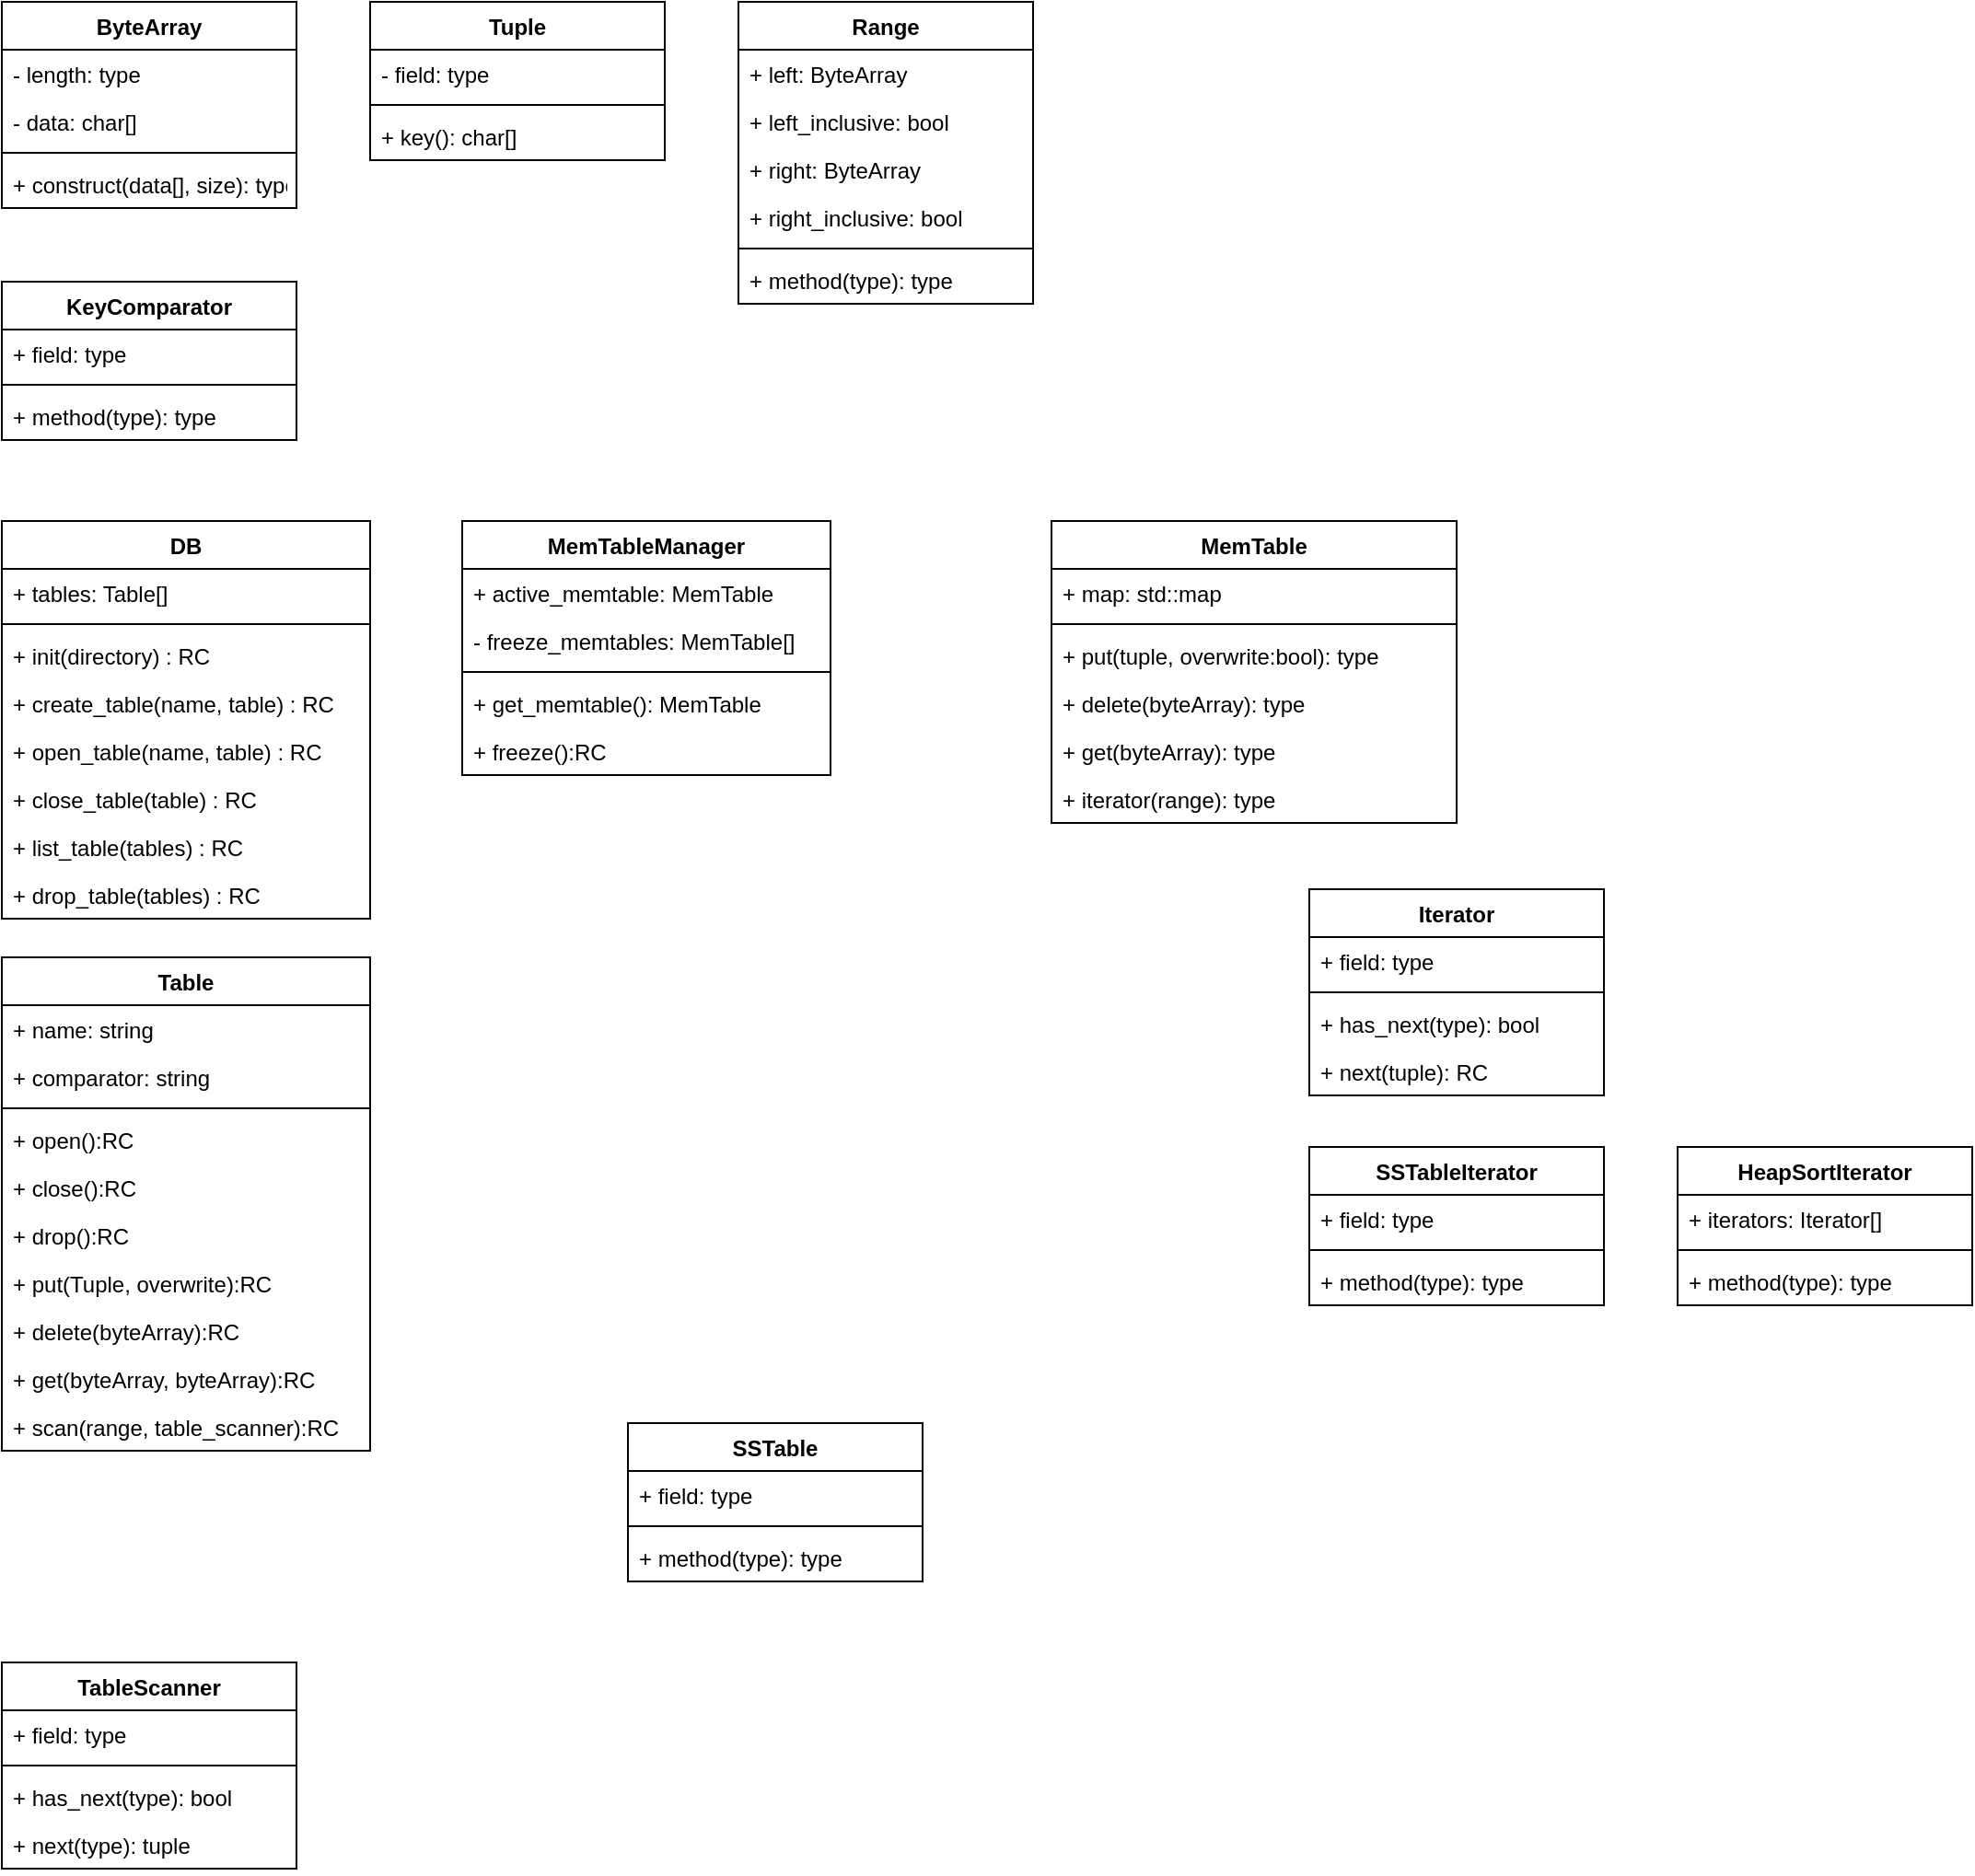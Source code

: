 <mxfile version="20.0.1" type="github">
  <diagram id="pwMkIPsvEDprH6fOzJRd" name="Page-1">
    <mxGraphModel dx="946" dy="526" grid="1" gridSize="10" guides="1" tooltips="1" connect="1" arrows="1" fold="1" page="1" pageScale="1" pageWidth="827" pageHeight="1169" math="0" shadow="0">
      <root>
        <mxCell id="0" />
        <mxCell id="1" parent="0" />
        <mxCell id="FWcOqxGEiupWC6EX7OL3-1" value="DB" style="swimlane;fontStyle=1;align=center;verticalAlign=top;childLayout=stackLayout;horizontal=1;startSize=26;horizontalStack=0;resizeParent=1;resizeParentMax=0;resizeLast=0;collapsible=1;marginBottom=0;" vertex="1" parent="1">
          <mxGeometry x="90" y="320" width="200" height="216" as="geometry" />
        </mxCell>
        <mxCell id="FWcOqxGEiupWC6EX7OL3-2" value="+ tables: Table[]" style="text;strokeColor=none;fillColor=none;align=left;verticalAlign=top;spacingLeft=4;spacingRight=4;overflow=hidden;rotatable=0;points=[[0,0.5],[1,0.5]];portConstraint=eastwest;" vertex="1" parent="FWcOqxGEiupWC6EX7OL3-1">
          <mxGeometry y="26" width="200" height="26" as="geometry" />
        </mxCell>
        <mxCell id="FWcOqxGEiupWC6EX7OL3-3" value="" style="line;strokeWidth=1;fillColor=none;align=left;verticalAlign=middle;spacingTop=-1;spacingLeft=3;spacingRight=3;rotatable=0;labelPosition=right;points=[];portConstraint=eastwest;" vertex="1" parent="FWcOqxGEiupWC6EX7OL3-1">
          <mxGeometry y="52" width="200" height="8" as="geometry" />
        </mxCell>
        <mxCell id="FWcOqxGEiupWC6EX7OL3-4" value="+ init(directory) : RC" style="text;strokeColor=none;fillColor=none;align=left;verticalAlign=top;spacingLeft=4;spacingRight=4;overflow=hidden;rotatable=0;points=[[0,0.5],[1,0.5]];portConstraint=eastwest;" vertex="1" parent="FWcOqxGEiupWC6EX7OL3-1">
          <mxGeometry y="60" width="200" height="26" as="geometry" />
        </mxCell>
        <mxCell id="FWcOqxGEiupWC6EX7OL3-5" value="+ create_table(name, table) : RC" style="text;strokeColor=none;fillColor=none;align=left;verticalAlign=top;spacingLeft=4;spacingRight=4;overflow=hidden;rotatable=0;points=[[0,0.5],[1,0.5]];portConstraint=eastwest;" vertex="1" parent="FWcOqxGEiupWC6EX7OL3-1">
          <mxGeometry y="86" width="200" height="26" as="geometry" />
        </mxCell>
        <mxCell id="FWcOqxGEiupWC6EX7OL3-6" value="+ open_table(name, table) : RC" style="text;strokeColor=none;fillColor=none;align=left;verticalAlign=top;spacingLeft=4;spacingRight=4;overflow=hidden;rotatable=0;points=[[0,0.5],[1,0.5]];portConstraint=eastwest;" vertex="1" parent="FWcOqxGEiupWC6EX7OL3-1">
          <mxGeometry y="112" width="200" height="26" as="geometry" />
        </mxCell>
        <mxCell id="FWcOqxGEiupWC6EX7OL3-7" value="+ close_table(table) : RC" style="text;strokeColor=none;fillColor=none;align=left;verticalAlign=top;spacingLeft=4;spacingRight=4;overflow=hidden;rotatable=0;points=[[0,0.5],[1,0.5]];portConstraint=eastwest;" vertex="1" parent="FWcOqxGEiupWC6EX7OL3-1">
          <mxGeometry y="138" width="200" height="26" as="geometry" />
        </mxCell>
        <mxCell id="FWcOqxGEiupWC6EX7OL3-8" value="+ list_table(tables) : RC" style="text;strokeColor=none;fillColor=none;align=left;verticalAlign=top;spacingLeft=4;spacingRight=4;overflow=hidden;rotatable=0;points=[[0,0.5],[1,0.5]];portConstraint=eastwest;" vertex="1" parent="FWcOqxGEiupWC6EX7OL3-1">
          <mxGeometry y="164" width="200" height="26" as="geometry" />
        </mxCell>
        <mxCell id="FWcOqxGEiupWC6EX7OL3-9" value="+ drop_table(tables) : RC" style="text;strokeColor=none;fillColor=none;align=left;verticalAlign=top;spacingLeft=4;spacingRight=4;overflow=hidden;rotatable=0;points=[[0,0.5],[1,0.5]];portConstraint=eastwest;" vertex="1" parent="FWcOqxGEiupWC6EX7OL3-1">
          <mxGeometry y="190" width="200" height="26" as="geometry" />
        </mxCell>
        <mxCell id="FWcOqxGEiupWC6EX7OL3-10" value="Table" style="swimlane;fontStyle=1;align=center;verticalAlign=top;childLayout=stackLayout;horizontal=1;startSize=26;horizontalStack=0;resizeParent=1;resizeParentMax=0;resizeLast=0;collapsible=1;marginBottom=0;" vertex="1" parent="1">
          <mxGeometry x="90" y="557" width="200" height="268" as="geometry" />
        </mxCell>
        <mxCell id="FWcOqxGEiupWC6EX7OL3-11" value="+ name: string" style="text;strokeColor=none;fillColor=none;align=left;verticalAlign=top;spacingLeft=4;spacingRight=4;overflow=hidden;rotatable=0;points=[[0,0.5],[1,0.5]];portConstraint=eastwest;" vertex="1" parent="FWcOqxGEiupWC6EX7OL3-10">
          <mxGeometry y="26" width="200" height="26" as="geometry" />
        </mxCell>
        <mxCell id="FWcOqxGEiupWC6EX7OL3-12" value="+ comparator: string" style="text;strokeColor=none;fillColor=none;align=left;verticalAlign=top;spacingLeft=4;spacingRight=4;overflow=hidden;rotatable=0;points=[[0,0.5],[1,0.5]];portConstraint=eastwest;" vertex="1" parent="FWcOqxGEiupWC6EX7OL3-10">
          <mxGeometry y="52" width="200" height="26" as="geometry" />
        </mxCell>
        <mxCell id="FWcOqxGEiupWC6EX7OL3-13" value="" style="line;strokeWidth=1;fillColor=none;align=left;verticalAlign=middle;spacingTop=-1;spacingLeft=3;spacingRight=3;rotatable=0;labelPosition=right;points=[];portConstraint=eastwest;" vertex="1" parent="FWcOqxGEiupWC6EX7OL3-10">
          <mxGeometry y="78" width="200" height="8" as="geometry" />
        </mxCell>
        <mxCell id="FWcOqxGEiupWC6EX7OL3-14" value="+ open():RC" style="text;strokeColor=none;fillColor=none;align=left;verticalAlign=top;spacingLeft=4;spacingRight=4;overflow=hidden;rotatable=0;points=[[0,0.5],[1,0.5]];portConstraint=eastwest;" vertex="1" parent="FWcOqxGEiupWC6EX7OL3-10">
          <mxGeometry y="86" width="200" height="26" as="geometry" />
        </mxCell>
        <mxCell id="FWcOqxGEiupWC6EX7OL3-15" value="+ close():RC" style="text;strokeColor=none;fillColor=none;align=left;verticalAlign=top;spacingLeft=4;spacingRight=4;overflow=hidden;rotatable=0;points=[[0,0.5],[1,0.5]];portConstraint=eastwest;" vertex="1" parent="FWcOqxGEiupWC6EX7OL3-10">
          <mxGeometry y="112" width="200" height="26" as="geometry" />
        </mxCell>
        <mxCell id="FWcOqxGEiupWC6EX7OL3-16" value="+ drop():RC" style="text;strokeColor=none;fillColor=none;align=left;verticalAlign=top;spacingLeft=4;spacingRight=4;overflow=hidden;rotatable=0;points=[[0,0.5],[1,0.5]];portConstraint=eastwest;" vertex="1" parent="FWcOqxGEiupWC6EX7OL3-10">
          <mxGeometry y="138" width="200" height="26" as="geometry" />
        </mxCell>
        <mxCell id="FWcOqxGEiupWC6EX7OL3-17" value="+ put(Tuple, overwrite):RC" style="text;strokeColor=none;fillColor=none;align=left;verticalAlign=top;spacingLeft=4;spacingRight=4;overflow=hidden;rotatable=0;points=[[0,0.5],[1,0.5]];portConstraint=eastwest;" vertex="1" parent="FWcOqxGEiupWC6EX7OL3-10">
          <mxGeometry y="164" width="200" height="26" as="geometry" />
        </mxCell>
        <mxCell id="FWcOqxGEiupWC6EX7OL3-18" value="+ delete(byteArray):RC" style="text;strokeColor=none;fillColor=none;align=left;verticalAlign=top;spacingLeft=4;spacingRight=4;overflow=hidden;rotatable=0;points=[[0,0.5],[1,0.5]];portConstraint=eastwest;" vertex="1" parent="FWcOqxGEiupWC6EX7OL3-10">
          <mxGeometry y="190" width="200" height="26" as="geometry" />
        </mxCell>
        <mxCell id="FWcOqxGEiupWC6EX7OL3-19" value="+ get(byteArray, byteArray):RC" style="text;strokeColor=none;fillColor=none;align=left;verticalAlign=top;spacingLeft=4;spacingRight=4;overflow=hidden;rotatable=0;points=[[0,0.5],[1,0.5]];portConstraint=eastwest;" vertex="1" parent="FWcOqxGEiupWC6EX7OL3-10">
          <mxGeometry y="216" width="200" height="26" as="geometry" />
        </mxCell>
        <mxCell id="FWcOqxGEiupWC6EX7OL3-20" value="+ scan(range, table_scanner):RC" style="text;strokeColor=none;fillColor=none;align=left;verticalAlign=top;spacingLeft=4;spacingRight=4;overflow=hidden;rotatable=0;points=[[0,0.5],[1,0.5]];portConstraint=eastwest;" vertex="1" parent="FWcOqxGEiupWC6EX7OL3-10">
          <mxGeometry y="242" width="200" height="26" as="geometry" />
        </mxCell>
        <mxCell id="FWcOqxGEiupWC6EX7OL3-21" value="Tuple" style="swimlane;fontStyle=1;align=center;verticalAlign=top;childLayout=stackLayout;horizontal=1;startSize=26;horizontalStack=0;resizeParent=1;resizeParentMax=0;resizeLast=0;collapsible=1;marginBottom=0;" vertex="1" parent="1">
          <mxGeometry x="290" y="38" width="160" height="86" as="geometry" />
        </mxCell>
        <mxCell id="FWcOqxGEiupWC6EX7OL3-22" value="- field: type" style="text;strokeColor=none;fillColor=none;align=left;verticalAlign=top;spacingLeft=4;spacingRight=4;overflow=hidden;rotatable=0;points=[[0,0.5],[1,0.5]];portConstraint=eastwest;" vertex="1" parent="FWcOqxGEiupWC6EX7OL3-21">
          <mxGeometry y="26" width="160" height="26" as="geometry" />
        </mxCell>
        <mxCell id="FWcOqxGEiupWC6EX7OL3-23" value="" style="line;strokeWidth=1;fillColor=none;align=left;verticalAlign=middle;spacingTop=-1;spacingLeft=3;spacingRight=3;rotatable=0;labelPosition=right;points=[];portConstraint=eastwest;" vertex="1" parent="FWcOqxGEiupWC6EX7OL3-21">
          <mxGeometry y="52" width="160" height="8" as="geometry" />
        </mxCell>
        <mxCell id="FWcOqxGEiupWC6EX7OL3-24" value="+ key(): char[]" style="text;strokeColor=none;fillColor=none;align=left;verticalAlign=top;spacingLeft=4;spacingRight=4;overflow=hidden;rotatable=0;points=[[0,0.5],[1,0.5]];portConstraint=eastwest;" vertex="1" parent="FWcOqxGEiupWC6EX7OL3-21">
          <mxGeometry y="60" width="160" height="26" as="geometry" />
        </mxCell>
        <mxCell id="FWcOqxGEiupWC6EX7OL3-25" value="ByteArray" style="swimlane;fontStyle=1;align=center;verticalAlign=top;childLayout=stackLayout;horizontal=1;startSize=26;horizontalStack=0;resizeParent=1;resizeParentMax=0;resizeLast=0;collapsible=1;marginBottom=0;" vertex="1" parent="1">
          <mxGeometry x="90" y="38" width="160" height="112" as="geometry" />
        </mxCell>
        <mxCell id="FWcOqxGEiupWC6EX7OL3-26" value="- length: type" style="text;strokeColor=none;fillColor=none;align=left;verticalAlign=top;spacingLeft=4;spacingRight=4;overflow=hidden;rotatable=0;points=[[0,0.5],[1,0.5]];portConstraint=eastwest;" vertex="1" parent="FWcOqxGEiupWC6EX7OL3-25">
          <mxGeometry y="26" width="160" height="26" as="geometry" />
        </mxCell>
        <mxCell id="FWcOqxGEiupWC6EX7OL3-27" value="- data: char[]" style="text;strokeColor=none;fillColor=none;align=left;verticalAlign=top;spacingLeft=4;spacingRight=4;overflow=hidden;rotatable=0;points=[[0,0.5],[1,0.5]];portConstraint=eastwest;" vertex="1" parent="FWcOqxGEiupWC6EX7OL3-25">
          <mxGeometry y="52" width="160" height="26" as="geometry" />
        </mxCell>
        <mxCell id="FWcOqxGEiupWC6EX7OL3-28" value="" style="line;strokeWidth=1;fillColor=none;align=left;verticalAlign=middle;spacingTop=-1;spacingLeft=3;spacingRight=3;rotatable=0;labelPosition=right;points=[];portConstraint=eastwest;" vertex="1" parent="FWcOqxGEiupWC6EX7OL3-25">
          <mxGeometry y="78" width="160" height="8" as="geometry" />
        </mxCell>
        <mxCell id="FWcOqxGEiupWC6EX7OL3-29" value="+ construct(data[], size): type" style="text;strokeColor=none;fillColor=none;align=left;verticalAlign=top;spacingLeft=4;spacingRight=4;overflow=hidden;rotatable=0;points=[[0,0.5],[1,0.5]];portConstraint=eastwest;" vertex="1" parent="FWcOqxGEiupWC6EX7OL3-25">
          <mxGeometry y="86" width="160" height="26" as="geometry" />
        </mxCell>
        <mxCell id="FWcOqxGEiupWC6EX7OL3-30" value="Iterator" style="swimlane;fontStyle=1;align=center;verticalAlign=top;childLayout=stackLayout;horizontal=1;startSize=26;horizontalStack=0;resizeParent=1;resizeParentMax=0;resizeLast=0;collapsible=1;marginBottom=0;" vertex="1" parent="1">
          <mxGeometry x="800" y="520" width="160" height="112" as="geometry" />
        </mxCell>
        <mxCell id="FWcOqxGEiupWC6EX7OL3-31" value="+ field: type" style="text;strokeColor=none;fillColor=none;align=left;verticalAlign=top;spacingLeft=4;spacingRight=4;overflow=hidden;rotatable=0;points=[[0,0.5],[1,0.5]];portConstraint=eastwest;" vertex="1" parent="FWcOqxGEiupWC6EX7OL3-30">
          <mxGeometry y="26" width="160" height="26" as="geometry" />
        </mxCell>
        <mxCell id="FWcOqxGEiupWC6EX7OL3-32" value="" style="line;strokeWidth=1;fillColor=none;align=left;verticalAlign=middle;spacingTop=-1;spacingLeft=3;spacingRight=3;rotatable=0;labelPosition=right;points=[];portConstraint=eastwest;" vertex="1" parent="FWcOqxGEiupWC6EX7OL3-30">
          <mxGeometry y="52" width="160" height="8" as="geometry" />
        </mxCell>
        <mxCell id="FWcOqxGEiupWC6EX7OL3-33" value="+ has_next(type): bool" style="text;strokeColor=none;fillColor=none;align=left;verticalAlign=top;spacingLeft=4;spacingRight=4;overflow=hidden;rotatable=0;points=[[0,0.5],[1,0.5]];portConstraint=eastwest;" vertex="1" parent="FWcOqxGEiupWC6EX7OL3-30">
          <mxGeometry y="60" width="160" height="26" as="geometry" />
        </mxCell>
        <mxCell id="FWcOqxGEiupWC6EX7OL3-34" value="+ next(tuple): RC" style="text;strokeColor=none;fillColor=none;align=left;verticalAlign=top;spacingLeft=4;spacingRight=4;overflow=hidden;rotatable=0;points=[[0,0.5],[1,0.5]];portConstraint=eastwest;" vertex="1" parent="FWcOqxGEiupWC6EX7OL3-30">
          <mxGeometry y="86" width="160" height="26" as="geometry" />
        </mxCell>
        <mxCell id="FWcOqxGEiupWC6EX7OL3-35" value="TableScanner" style="swimlane;fontStyle=1;align=center;verticalAlign=top;childLayout=stackLayout;horizontal=1;startSize=26;horizontalStack=0;resizeParent=1;resizeParentMax=0;resizeLast=0;collapsible=1;marginBottom=0;" vertex="1" parent="1">
          <mxGeometry x="90" y="940" width="160" height="112" as="geometry" />
        </mxCell>
        <mxCell id="FWcOqxGEiupWC6EX7OL3-36" value="+ field: type" style="text;strokeColor=none;fillColor=none;align=left;verticalAlign=top;spacingLeft=4;spacingRight=4;overflow=hidden;rotatable=0;points=[[0,0.5],[1,0.5]];portConstraint=eastwest;" vertex="1" parent="FWcOqxGEiupWC6EX7OL3-35">
          <mxGeometry y="26" width="160" height="26" as="geometry" />
        </mxCell>
        <mxCell id="FWcOqxGEiupWC6EX7OL3-37" value="" style="line;strokeWidth=1;fillColor=none;align=left;verticalAlign=middle;spacingTop=-1;spacingLeft=3;spacingRight=3;rotatable=0;labelPosition=right;points=[];portConstraint=eastwest;" vertex="1" parent="FWcOqxGEiupWC6EX7OL3-35">
          <mxGeometry y="52" width="160" height="8" as="geometry" />
        </mxCell>
        <mxCell id="FWcOqxGEiupWC6EX7OL3-38" value="+ has_next(type): bool" style="text;strokeColor=none;fillColor=none;align=left;verticalAlign=top;spacingLeft=4;spacingRight=4;overflow=hidden;rotatable=0;points=[[0,0.5],[1,0.5]];portConstraint=eastwest;" vertex="1" parent="FWcOqxGEiupWC6EX7OL3-35">
          <mxGeometry y="60" width="160" height="26" as="geometry" />
        </mxCell>
        <mxCell id="FWcOqxGEiupWC6EX7OL3-39" value="+ next(type): tuple" style="text;strokeColor=none;fillColor=none;align=left;verticalAlign=top;spacingLeft=4;spacingRight=4;overflow=hidden;rotatable=0;points=[[0,0.5],[1,0.5]];portConstraint=eastwest;" vertex="1" parent="FWcOqxGEiupWC6EX7OL3-35">
          <mxGeometry y="86" width="160" height="26" as="geometry" />
        </mxCell>
        <mxCell id="FWcOqxGEiupWC6EX7OL3-40" value="Range" style="swimlane;fontStyle=1;align=center;verticalAlign=top;childLayout=stackLayout;horizontal=1;startSize=26;horizontalStack=0;resizeParent=1;resizeParentMax=0;resizeLast=0;collapsible=1;marginBottom=0;" vertex="1" parent="1">
          <mxGeometry x="490" y="38" width="160" height="164" as="geometry" />
        </mxCell>
        <mxCell id="FWcOqxGEiupWC6EX7OL3-41" value="+ left: ByteArray" style="text;strokeColor=none;fillColor=none;align=left;verticalAlign=top;spacingLeft=4;spacingRight=4;overflow=hidden;rotatable=0;points=[[0,0.5],[1,0.5]];portConstraint=eastwest;" vertex="1" parent="FWcOqxGEiupWC6EX7OL3-40">
          <mxGeometry y="26" width="160" height="26" as="geometry" />
        </mxCell>
        <mxCell id="FWcOqxGEiupWC6EX7OL3-42" value="+ left_inclusive: bool" style="text;strokeColor=none;fillColor=none;align=left;verticalAlign=top;spacingLeft=4;spacingRight=4;overflow=hidden;rotatable=0;points=[[0,0.5],[1,0.5]];portConstraint=eastwest;" vertex="1" parent="FWcOqxGEiupWC6EX7OL3-40">
          <mxGeometry y="52" width="160" height="26" as="geometry" />
        </mxCell>
        <mxCell id="FWcOqxGEiupWC6EX7OL3-43" value="+ right: ByteArray" style="text;strokeColor=none;fillColor=none;align=left;verticalAlign=top;spacingLeft=4;spacingRight=4;overflow=hidden;rotatable=0;points=[[0,0.5],[1,0.5]];portConstraint=eastwest;" vertex="1" parent="FWcOqxGEiupWC6EX7OL3-40">
          <mxGeometry y="78" width="160" height="26" as="geometry" />
        </mxCell>
        <mxCell id="FWcOqxGEiupWC6EX7OL3-44" value="+ right_inclusive: bool" style="text;strokeColor=none;fillColor=none;align=left;verticalAlign=top;spacingLeft=4;spacingRight=4;overflow=hidden;rotatable=0;points=[[0,0.5],[1,0.5]];portConstraint=eastwest;" vertex="1" parent="FWcOqxGEiupWC6EX7OL3-40">
          <mxGeometry y="104" width="160" height="26" as="geometry" />
        </mxCell>
        <mxCell id="FWcOqxGEiupWC6EX7OL3-45" value="" style="line;strokeWidth=1;fillColor=none;align=left;verticalAlign=middle;spacingTop=-1;spacingLeft=3;spacingRight=3;rotatable=0;labelPosition=right;points=[];portConstraint=eastwest;" vertex="1" parent="FWcOqxGEiupWC6EX7OL3-40">
          <mxGeometry y="130" width="160" height="8" as="geometry" />
        </mxCell>
        <mxCell id="FWcOqxGEiupWC6EX7OL3-46" value="+ method(type): type" style="text;strokeColor=none;fillColor=none;align=left;verticalAlign=top;spacingLeft=4;spacingRight=4;overflow=hidden;rotatable=0;points=[[0,0.5],[1,0.5]];portConstraint=eastwest;" vertex="1" parent="FWcOqxGEiupWC6EX7OL3-40">
          <mxGeometry y="138" width="160" height="26" as="geometry" />
        </mxCell>
        <mxCell id="FWcOqxGEiupWC6EX7OL3-47" value="SSTableIterator" style="swimlane;fontStyle=1;align=center;verticalAlign=top;childLayout=stackLayout;horizontal=1;startSize=26;horizontalStack=0;resizeParent=1;resizeParentMax=0;resizeLast=0;collapsible=1;marginBottom=0;" vertex="1" parent="1">
          <mxGeometry x="800" y="660" width="160" height="86" as="geometry" />
        </mxCell>
        <mxCell id="FWcOqxGEiupWC6EX7OL3-48" value="+ field: type" style="text;strokeColor=none;fillColor=none;align=left;verticalAlign=top;spacingLeft=4;spacingRight=4;overflow=hidden;rotatable=0;points=[[0,0.5],[1,0.5]];portConstraint=eastwest;" vertex="1" parent="FWcOqxGEiupWC6EX7OL3-47">
          <mxGeometry y="26" width="160" height="26" as="geometry" />
        </mxCell>
        <mxCell id="FWcOqxGEiupWC6EX7OL3-49" value="" style="line;strokeWidth=1;fillColor=none;align=left;verticalAlign=middle;spacingTop=-1;spacingLeft=3;spacingRight=3;rotatable=0;labelPosition=right;points=[];portConstraint=eastwest;" vertex="1" parent="FWcOqxGEiupWC6EX7OL3-47">
          <mxGeometry y="52" width="160" height="8" as="geometry" />
        </mxCell>
        <mxCell id="FWcOqxGEiupWC6EX7OL3-50" value="+ method(type): type" style="text;strokeColor=none;fillColor=none;align=left;verticalAlign=top;spacingLeft=4;spacingRight=4;overflow=hidden;rotatable=0;points=[[0,0.5],[1,0.5]];portConstraint=eastwest;" vertex="1" parent="FWcOqxGEiupWC6EX7OL3-47">
          <mxGeometry y="60" width="160" height="26" as="geometry" />
        </mxCell>
        <mxCell id="FWcOqxGEiupWC6EX7OL3-51" value="HeapSortIterator" style="swimlane;fontStyle=1;align=center;verticalAlign=top;childLayout=stackLayout;horizontal=1;startSize=26;horizontalStack=0;resizeParent=1;resizeParentMax=0;resizeLast=0;collapsible=1;marginBottom=0;" vertex="1" parent="1">
          <mxGeometry x="1000" y="660" width="160" height="86" as="geometry" />
        </mxCell>
        <mxCell id="FWcOqxGEiupWC6EX7OL3-52" value="+ iterators: Iterator[]" style="text;strokeColor=none;fillColor=none;align=left;verticalAlign=top;spacingLeft=4;spacingRight=4;overflow=hidden;rotatable=0;points=[[0,0.5],[1,0.5]];portConstraint=eastwest;" vertex="1" parent="FWcOqxGEiupWC6EX7OL3-51">
          <mxGeometry y="26" width="160" height="26" as="geometry" />
        </mxCell>
        <mxCell id="FWcOqxGEiupWC6EX7OL3-53" value="" style="line;strokeWidth=1;fillColor=none;align=left;verticalAlign=middle;spacingTop=-1;spacingLeft=3;spacingRight=3;rotatable=0;labelPosition=right;points=[];portConstraint=eastwest;" vertex="1" parent="FWcOqxGEiupWC6EX7OL3-51">
          <mxGeometry y="52" width="160" height="8" as="geometry" />
        </mxCell>
        <mxCell id="FWcOqxGEiupWC6EX7OL3-54" value="+ method(type): type" style="text;strokeColor=none;fillColor=none;align=left;verticalAlign=top;spacingLeft=4;spacingRight=4;overflow=hidden;rotatable=0;points=[[0,0.5],[1,0.5]];portConstraint=eastwest;" vertex="1" parent="FWcOqxGEiupWC6EX7OL3-51">
          <mxGeometry y="60" width="160" height="26" as="geometry" />
        </mxCell>
        <mxCell id="FWcOqxGEiupWC6EX7OL3-55" value="MemTable" style="swimlane;fontStyle=1;align=center;verticalAlign=top;childLayout=stackLayout;horizontal=1;startSize=26;horizontalStack=0;resizeParent=1;resizeParentMax=0;resizeLast=0;collapsible=1;marginBottom=0;" vertex="1" parent="1">
          <mxGeometry x="660" y="320" width="220" height="164" as="geometry" />
        </mxCell>
        <mxCell id="FWcOqxGEiupWC6EX7OL3-56" value="+ map: std::map" style="text;strokeColor=none;fillColor=none;align=left;verticalAlign=top;spacingLeft=4;spacingRight=4;overflow=hidden;rotatable=0;points=[[0,0.5],[1,0.5]];portConstraint=eastwest;" vertex="1" parent="FWcOqxGEiupWC6EX7OL3-55">
          <mxGeometry y="26" width="220" height="26" as="geometry" />
        </mxCell>
        <mxCell id="FWcOqxGEiupWC6EX7OL3-57" value="" style="line;strokeWidth=1;fillColor=none;align=left;verticalAlign=middle;spacingTop=-1;spacingLeft=3;spacingRight=3;rotatable=0;labelPosition=right;points=[];portConstraint=eastwest;" vertex="1" parent="FWcOqxGEiupWC6EX7OL3-55">
          <mxGeometry y="52" width="220" height="8" as="geometry" />
        </mxCell>
        <mxCell id="FWcOqxGEiupWC6EX7OL3-58" value="+ put(tuple, overwrite:bool): type" style="text;strokeColor=none;fillColor=none;align=left;verticalAlign=top;spacingLeft=4;spacingRight=4;overflow=hidden;rotatable=0;points=[[0,0.5],[1,0.5]];portConstraint=eastwest;" vertex="1" parent="FWcOqxGEiupWC6EX7OL3-55">
          <mxGeometry y="60" width="220" height="26" as="geometry" />
        </mxCell>
        <mxCell id="FWcOqxGEiupWC6EX7OL3-59" value="+ delete(byteArray): type" style="text;strokeColor=none;fillColor=none;align=left;verticalAlign=top;spacingLeft=4;spacingRight=4;overflow=hidden;rotatable=0;points=[[0,0.5],[1,0.5]];portConstraint=eastwest;" vertex="1" parent="FWcOqxGEiupWC6EX7OL3-55">
          <mxGeometry y="86" width="220" height="26" as="geometry" />
        </mxCell>
        <mxCell id="FWcOqxGEiupWC6EX7OL3-60" value="+ get(byteArray): type" style="text;strokeColor=none;fillColor=none;align=left;verticalAlign=top;spacingLeft=4;spacingRight=4;overflow=hidden;rotatable=0;points=[[0,0.5],[1,0.5]];portConstraint=eastwest;" vertex="1" parent="FWcOqxGEiupWC6EX7OL3-55">
          <mxGeometry y="112" width="220" height="26" as="geometry" />
        </mxCell>
        <mxCell id="FWcOqxGEiupWC6EX7OL3-61" value="+ iterator(range): type" style="text;strokeColor=none;fillColor=none;align=left;verticalAlign=top;spacingLeft=4;spacingRight=4;overflow=hidden;rotatable=0;points=[[0,0.5],[1,0.5]];portConstraint=eastwest;" vertex="1" parent="FWcOqxGEiupWC6EX7OL3-55">
          <mxGeometry y="138" width="220" height="26" as="geometry" />
        </mxCell>
        <mxCell id="FWcOqxGEiupWC6EX7OL3-62" value="SSTable" style="swimlane;fontStyle=1;align=center;verticalAlign=top;childLayout=stackLayout;horizontal=1;startSize=26;horizontalStack=0;resizeParent=1;resizeParentMax=0;resizeLast=0;collapsible=1;marginBottom=0;" vertex="1" parent="1">
          <mxGeometry x="430" y="810" width="160" height="86" as="geometry" />
        </mxCell>
        <mxCell id="FWcOqxGEiupWC6EX7OL3-63" value="+ field: type" style="text;strokeColor=none;fillColor=none;align=left;verticalAlign=top;spacingLeft=4;spacingRight=4;overflow=hidden;rotatable=0;points=[[0,0.5],[1,0.5]];portConstraint=eastwest;" vertex="1" parent="FWcOqxGEiupWC6EX7OL3-62">
          <mxGeometry y="26" width="160" height="26" as="geometry" />
        </mxCell>
        <mxCell id="FWcOqxGEiupWC6EX7OL3-64" value="" style="line;strokeWidth=1;fillColor=none;align=left;verticalAlign=middle;spacingTop=-1;spacingLeft=3;spacingRight=3;rotatable=0;labelPosition=right;points=[];portConstraint=eastwest;" vertex="1" parent="FWcOqxGEiupWC6EX7OL3-62">
          <mxGeometry y="52" width="160" height="8" as="geometry" />
        </mxCell>
        <mxCell id="FWcOqxGEiupWC6EX7OL3-65" value="+ method(type): type" style="text;strokeColor=none;fillColor=none;align=left;verticalAlign=top;spacingLeft=4;spacingRight=4;overflow=hidden;rotatable=0;points=[[0,0.5],[1,0.5]];portConstraint=eastwest;" vertex="1" parent="FWcOqxGEiupWC6EX7OL3-62">
          <mxGeometry y="60" width="160" height="26" as="geometry" />
        </mxCell>
        <mxCell id="FWcOqxGEiupWC6EX7OL3-66" value="KeyComparator" style="swimlane;fontStyle=1;align=center;verticalAlign=top;childLayout=stackLayout;horizontal=1;startSize=26;horizontalStack=0;resizeParent=1;resizeParentMax=0;resizeLast=0;collapsible=1;marginBottom=0;" vertex="1" parent="1">
          <mxGeometry x="90" y="190" width="160" height="86" as="geometry" />
        </mxCell>
        <mxCell id="FWcOqxGEiupWC6EX7OL3-67" value="+ field: type" style="text;strokeColor=none;fillColor=none;align=left;verticalAlign=top;spacingLeft=4;spacingRight=4;overflow=hidden;rotatable=0;points=[[0,0.5],[1,0.5]];portConstraint=eastwest;" vertex="1" parent="FWcOqxGEiupWC6EX7OL3-66">
          <mxGeometry y="26" width="160" height="26" as="geometry" />
        </mxCell>
        <mxCell id="FWcOqxGEiupWC6EX7OL3-68" value="" style="line;strokeWidth=1;fillColor=none;align=left;verticalAlign=middle;spacingTop=-1;spacingLeft=3;spacingRight=3;rotatable=0;labelPosition=right;points=[];portConstraint=eastwest;" vertex="1" parent="FWcOqxGEiupWC6EX7OL3-66">
          <mxGeometry y="52" width="160" height="8" as="geometry" />
        </mxCell>
        <mxCell id="FWcOqxGEiupWC6EX7OL3-69" value="+ method(type): type" style="text;strokeColor=none;fillColor=none;align=left;verticalAlign=top;spacingLeft=4;spacingRight=4;overflow=hidden;rotatable=0;points=[[0,0.5],[1,0.5]];portConstraint=eastwest;" vertex="1" parent="FWcOqxGEiupWC6EX7OL3-66">
          <mxGeometry y="60" width="160" height="26" as="geometry" />
        </mxCell>
        <mxCell id="FWcOqxGEiupWC6EX7OL3-70" value="MemTableManager" style="swimlane;fontStyle=1;align=center;verticalAlign=top;childLayout=stackLayout;horizontal=1;startSize=26;horizontalStack=0;resizeParent=1;resizeParentMax=0;resizeLast=0;collapsible=1;marginBottom=0;" vertex="1" parent="1">
          <mxGeometry x="340" y="320" width="200" height="138" as="geometry" />
        </mxCell>
        <mxCell id="FWcOqxGEiupWC6EX7OL3-71" value="+ active_memtable: MemTable" style="text;strokeColor=none;fillColor=none;align=left;verticalAlign=top;spacingLeft=4;spacingRight=4;overflow=hidden;rotatable=0;points=[[0,0.5],[1,0.5]];portConstraint=eastwest;" vertex="1" parent="FWcOqxGEiupWC6EX7OL3-70">
          <mxGeometry y="26" width="200" height="26" as="geometry" />
        </mxCell>
        <mxCell id="FWcOqxGEiupWC6EX7OL3-74" value="- freeze_memtables: MemTable[]" style="text;strokeColor=none;fillColor=none;align=left;verticalAlign=top;spacingLeft=4;spacingRight=4;overflow=hidden;rotatable=0;points=[[0,0.5],[1,0.5]];portConstraint=eastwest;" vertex="1" parent="FWcOqxGEiupWC6EX7OL3-70">
          <mxGeometry y="52" width="200" height="26" as="geometry" />
        </mxCell>
        <mxCell id="FWcOqxGEiupWC6EX7OL3-72" value="" style="line;strokeWidth=1;fillColor=none;align=left;verticalAlign=middle;spacingTop=-1;spacingLeft=3;spacingRight=3;rotatable=0;labelPosition=right;points=[];portConstraint=eastwest;" vertex="1" parent="FWcOqxGEiupWC6EX7OL3-70">
          <mxGeometry y="78" width="200" height="8" as="geometry" />
        </mxCell>
        <mxCell id="FWcOqxGEiupWC6EX7OL3-73" value="+ get_memtable(): MemTable" style="text;strokeColor=none;fillColor=none;align=left;verticalAlign=top;spacingLeft=4;spacingRight=4;overflow=hidden;rotatable=0;points=[[0,0.5],[1,0.5]];portConstraint=eastwest;" vertex="1" parent="FWcOqxGEiupWC6EX7OL3-70">
          <mxGeometry y="86" width="200" height="26" as="geometry" />
        </mxCell>
        <mxCell id="FWcOqxGEiupWC6EX7OL3-75" value="+ freeze():RC" style="text;strokeColor=none;fillColor=none;align=left;verticalAlign=top;spacingLeft=4;spacingRight=4;overflow=hidden;rotatable=0;points=[[0,0.5],[1,0.5]];portConstraint=eastwest;" vertex="1" parent="FWcOqxGEiupWC6EX7OL3-70">
          <mxGeometry y="112" width="200" height="26" as="geometry" />
        </mxCell>
      </root>
    </mxGraphModel>
  </diagram>
</mxfile>
